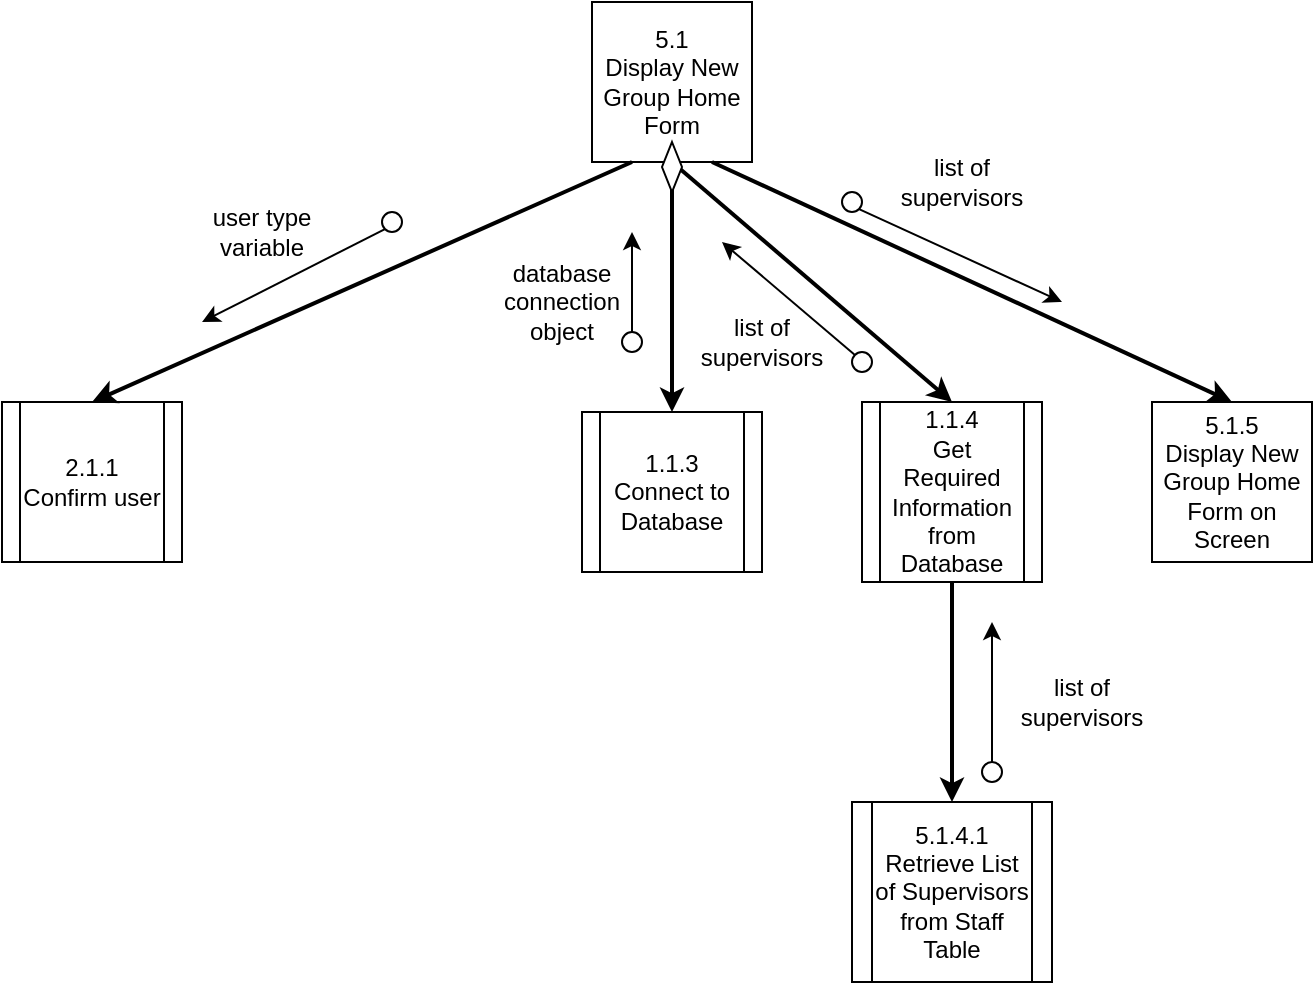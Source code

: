 <mxfile version="12.7.0" type="github" pages="2">
  <diagram id="YM35j9Sx-z5eTo1XQplQ" name="5.1: Display New Group Home Form">
    <mxGraphModel dx="1038" dy="580" grid="1" gridSize="10" guides="1" tooltips="1" connect="1" arrows="1" fold="1" page="1" pageScale="1" pageWidth="850" pageHeight="1100" math="0" shadow="0">
      <root>
        <mxCell id="0"/>
        <mxCell id="1" parent="0"/>
        <mxCell id="jgVqWBmitHmfs1xv6YiN-1" value="5.1&lt;br&gt;Display New Group Home Form" style="whiteSpace=wrap;html=1;aspect=fixed;" parent="1" vertex="1">
          <mxGeometry x="395" y="40" width="80" height="80" as="geometry"/>
        </mxCell>
        <mxCell id="jgVqWBmitHmfs1xv6YiN-3" value="5.1.5&lt;br&gt;Display New Group Home Form on Screen" style="whiteSpace=wrap;html=1;aspect=fixed;" parent="1" vertex="1">
          <mxGeometry x="675" y="240" width="80" height="80" as="geometry"/>
        </mxCell>
        <mxCell id="jgVqWBmitHmfs1xv6YiN-5" value="" style="endArrow=classic;html=1;exitX=0.75;exitY=1;exitDx=0;exitDy=0;strokeWidth=2;entryX=0.5;entryY=0;entryDx=0;entryDy=0;" parent="1" source="jgVqWBmitHmfs1xv6YiN-1" target="jgVqWBmitHmfs1xv6YiN-3" edge="1">
          <mxGeometry width="50" height="50" relative="1" as="geometry">
            <mxPoint x="535" y="210" as="sourcePoint"/>
            <mxPoint x="560" y="240" as="targetPoint"/>
          </mxGeometry>
        </mxCell>
        <mxCell id="jgVqWBmitHmfs1xv6YiN-18" value="" style="endArrow=classic;html=1;strokeWidth=2;entryX=0.5;entryY=0;entryDx=0;entryDy=0;exitX=0.5;exitY=1;exitDx=0;exitDy=0;" parent="1" source="jgVqWBmitHmfs1xv6YiN-1" target="jgVqWBmitHmfs1xv6YiN-21" edge="1">
          <mxGeometry width="50" height="50" relative="1" as="geometry">
            <mxPoint x="455" y="120" as="sourcePoint"/>
            <mxPoint x="495" y="240" as="targetPoint"/>
          </mxGeometry>
        </mxCell>
        <mxCell id="jgVqWBmitHmfs1xv6YiN-19" value="5.1.4.1&lt;br&gt;Retrieve List of Supervisors from Staff Table" style="shape=process;whiteSpace=wrap;html=1;backgroundOutline=1;" parent="1" vertex="1">
          <mxGeometry x="525" y="440" width="100" height="90" as="geometry"/>
        </mxCell>
        <mxCell id="jgVqWBmitHmfs1xv6YiN-20" value="" style="endArrow=classic;html=1;strokeWidth=2;entryX=0.5;entryY=0;entryDx=0;entryDy=0;exitX=0.5;exitY=1;exitDx=0;exitDy=0;" parent="1" source="jgVqWBmitHmfs1xv6YiN-21" target="jgVqWBmitHmfs1xv6YiN-19" edge="1">
          <mxGeometry width="50" height="50" relative="1" as="geometry">
            <mxPoint x="600" y="320" as="sourcePoint"/>
            <mxPoint x="705" y="412.5" as="targetPoint"/>
          </mxGeometry>
        </mxCell>
        <mxCell id="jgVqWBmitHmfs1xv6YiN-21" value="1.1.4&lt;br&gt;Get Required Information from Database" style="shape=process;whiteSpace=wrap;html=1;backgroundOutline=1;" parent="1" vertex="1">
          <mxGeometry x="530" y="240" width="90" height="90" as="geometry"/>
        </mxCell>
        <mxCell id="jgVqWBmitHmfs1xv6YiN-24" value="1.1.3&lt;br&gt;Connect to Database" style="shape=process;whiteSpace=wrap;html=1;backgroundOutline=1;" parent="1" vertex="1">
          <mxGeometry x="390" y="245" width="90" height="80" as="geometry"/>
        </mxCell>
        <mxCell id="jgVqWBmitHmfs1xv6YiN-25" value="" style="endArrow=classic;html=1;strokeWidth=2;entryX=0.5;entryY=0;entryDx=0;entryDy=0;exitX=0.5;exitY=1;exitDx=0;exitDy=0;" parent="1" source="jgVqWBmitHmfs1xv6YiN-1" target="jgVqWBmitHmfs1xv6YiN-24" edge="1">
          <mxGeometry width="50" height="50" relative="1" as="geometry">
            <mxPoint x="352.5" y="120" as="sourcePoint"/>
            <mxPoint x="517.5" y="240" as="targetPoint"/>
          </mxGeometry>
        </mxCell>
        <mxCell id="QatU9dZBt7yUwgeGYYSh-1" value="2.1.1&lt;br&gt;Confirm user" style="shape=process;whiteSpace=wrap;html=1;backgroundOutline=1;" parent="1" vertex="1">
          <mxGeometry x="100" y="240" width="90" height="80" as="geometry"/>
        </mxCell>
        <mxCell id="QatU9dZBt7yUwgeGYYSh-2" value="" style="endArrow=classic;html=1;strokeWidth=2;entryX=0.5;entryY=0;entryDx=0;entryDy=0;exitX=0.25;exitY=1;exitDx=0;exitDy=0;" parent="1" source="jgVqWBmitHmfs1xv6YiN-1" target="QatU9dZBt7yUwgeGYYSh-1" edge="1">
          <mxGeometry width="50" height="50" relative="1" as="geometry">
            <mxPoint x="370" y="130" as="sourcePoint"/>
            <mxPoint x="525" y="680" as="targetPoint"/>
          </mxGeometry>
        </mxCell>
        <mxCell id="QatU9dZBt7yUwgeGYYSh-3" value="" style="endArrow=classic;html=1;exitX=0;exitY=1;exitDx=0;exitDy=0;" parent="1" source="QatU9dZBt7yUwgeGYYSh-4" edge="1">
          <mxGeometry width="50" height="50" relative="1" as="geometry">
            <mxPoint x="155" y="380" as="sourcePoint"/>
            <mxPoint x="200" y="200" as="targetPoint"/>
          </mxGeometry>
        </mxCell>
        <mxCell id="QatU9dZBt7yUwgeGYYSh-4" value="" style="ellipse;whiteSpace=wrap;html=1;aspect=fixed;fillColor=#FFFFFF;" parent="1" vertex="1">
          <mxGeometry x="290" y="145" width="10" height="10" as="geometry"/>
        </mxCell>
        <mxCell id="QatU9dZBt7yUwgeGYYSh-7" value="user type variable" style="text;html=1;strokeColor=none;fillColor=none;align=center;verticalAlign=middle;whiteSpace=wrap;rounded=0;" parent="1" vertex="1">
          <mxGeometry x="200" y="145" width="60" height="20" as="geometry"/>
        </mxCell>
        <mxCell id="QatU9dZBt7yUwgeGYYSh-8" value="" style="rhombus;whiteSpace=wrap;html=1;strokeColor=#000000;fillColor=#FFFFFF;" parent="1" vertex="1">
          <mxGeometry x="430" y="110" width="10" height="25" as="geometry"/>
        </mxCell>
        <mxCell id="QatU9dZBt7yUwgeGYYSh-9" value="" style="endArrow=classic;html=1;exitX=0.5;exitY=0;exitDx=0;exitDy=0;" parent="1" source="QatU9dZBt7yUwgeGYYSh-10" edge="1">
          <mxGeometry width="50" height="50" relative="1" as="geometry">
            <mxPoint x="420" y="185" as="sourcePoint"/>
            <mxPoint x="415" y="155" as="targetPoint"/>
            <Array as="points"/>
          </mxGeometry>
        </mxCell>
        <mxCell id="QatU9dZBt7yUwgeGYYSh-10" value="" style="ellipse;whiteSpace=wrap;html=1;aspect=fixed;fillColor=#FFFFFF;" parent="1" vertex="1">
          <mxGeometry x="410" y="205" width="10" height="10" as="geometry"/>
        </mxCell>
        <mxCell id="QatU9dZBt7yUwgeGYYSh-11" value="database connection object" style="text;html=1;strokeColor=none;fillColor=none;align=center;verticalAlign=middle;whiteSpace=wrap;rounded=0;" parent="1" vertex="1">
          <mxGeometry x="350" y="180" width="60" height="20" as="geometry"/>
        </mxCell>
        <mxCell id="QatU9dZBt7yUwgeGYYSh-15" value="" style="endArrow=classic;html=1;exitX=0.5;exitY=0;exitDx=0;exitDy=0;" parent="1" source="QatU9dZBt7yUwgeGYYSh-16" edge="1">
          <mxGeometry width="50" height="50" relative="1" as="geometry">
            <mxPoint x="590" y="400" as="sourcePoint"/>
            <mxPoint x="595" y="350" as="targetPoint"/>
            <Array as="points"/>
          </mxGeometry>
        </mxCell>
        <mxCell id="QatU9dZBt7yUwgeGYYSh-16" value="" style="ellipse;whiteSpace=wrap;html=1;aspect=fixed;fillColor=#FFFFFF;" parent="1" vertex="1">
          <mxGeometry x="590" y="420" width="10" height="10" as="geometry"/>
        </mxCell>
        <mxCell id="QatU9dZBt7yUwgeGYYSh-19" value="list of supervisors" style="text;html=1;strokeColor=none;fillColor=none;align=center;verticalAlign=middle;whiteSpace=wrap;rounded=0;" parent="1" vertex="1">
          <mxGeometry x="610" y="380" width="60" height="20" as="geometry"/>
        </mxCell>
        <mxCell id="QatU9dZBt7yUwgeGYYSh-20" value="" style="endArrow=classic;html=1;exitX=0;exitY=0;exitDx=0;exitDy=0;" parent="1" source="QatU9dZBt7yUwgeGYYSh-21" edge="1">
          <mxGeometry width="50" height="50" relative="1" as="geometry">
            <mxPoint x="600" y="410" as="sourcePoint"/>
            <mxPoint x="460" y="160" as="targetPoint"/>
            <Array as="points"/>
          </mxGeometry>
        </mxCell>
        <mxCell id="QatU9dZBt7yUwgeGYYSh-21" value="" style="ellipse;whiteSpace=wrap;html=1;aspect=fixed;fillColor=#FFFFFF;" parent="1" vertex="1">
          <mxGeometry x="525" y="215" width="10" height="10" as="geometry"/>
        </mxCell>
        <mxCell id="QatU9dZBt7yUwgeGYYSh-22" value="list of supervisors" style="text;html=1;strokeColor=none;fillColor=none;align=center;verticalAlign=middle;whiteSpace=wrap;rounded=0;" parent="1" vertex="1">
          <mxGeometry x="450" y="200" width="60" height="20" as="geometry"/>
        </mxCell>
        <mxCell id="QatU9dZBt7yUwgeGYYSh-25" value="" style="endArrow=classic;html=1;exitX=1;exitY=1;exitDx=0;exitDy=0;" parent="1" source="QatU9dZBt7yUwgeGYYSh-26" edge="1">
          <mxGeometry width="50" height="50" relative="1" as="geometry">
            <mxPoint x="625" y="115" as="sourcePoint"/>
            <mxPoint x="630" y="190" as="targetPoint"/>
            <Array as="points"/>
          </mxGeometry>
        </mxCell>
        <mxCell id="QatU9dZBt7yUwgeGYYSh-26" value="" style="ellipse;whiteSpace=wrap;html=1;aspect=fixed;fillColor=#FFFFFF;" parent="1" vertex="1">
          <mxGeometry x="520" y="135" width="10" height="10" as="geometry"/>
        </mxCell>
        <mxCell id="QatU9dZBt7yUwgeGYYSh-27" value="list of supervisors" style="text;html=1;strokeColor=none;fillColor=none;align=center;verticalAlign=middle;whiteSpace=wrap;rounded=0;" parent="1" vertex="1">
          <mxGeometry x="550" y="120" width="60" height="20" as="geometry"/>
        </mxCell>
      </root>
    </mxGraphModel>
  </diagram>
  <diagram id="wrn4EuMnWqhn6-JjEHsF" name="5.2: Add GH Info to GH Table">
    <mxGraphModel dx="1038" dy="580" grid="1" gridSize="10" guides="1" tooltips="1" connect="1" arrows="1" fold="1" page="1" pageScale="1" pageWidth="850" pageHeight="1100" math="0" shadow="0">
      <root>
        <mxCell id="AA5VKMLSnAY4iOPwGdW7-0"/>
        <mxCell id="AA5VKMLSnAY4iOPwGdW7-1" parent="AA5VKMLSnAY4iOPwGdW7-0"/>
        <mxCell id="Tn5jLS5-ciOHaMqgCwaN-0" value="5.2&lt;br&gt;Add Group Home Info Into Group Home Table" style="whiteSpace=wrap;html=1;aspect=fixed;" parent="AA5VKMLSnAY4iOPwGdW7-1" vertex="1">
          <mxGeometry x="420" y="70" width="80" height="80" as="geometry"/>
        </mxCell>
        <mxCell id="Tn5jLS5-ciOHaMqgCwaN-1" value="" style="endArrow=classic;html=1;exitX=0.25;exitY=1;exitDx=0;exitDy=0;entryX=0.5;entryY=0;entryDx=0;entryDy=0;strokeWidth=2;" parent="AA5VKMLSnAY4iOPwGdW7-1" source="Tn5jLS5-ciOHaMqgCwaN-0" target="Tn5jLS5-ciOHaMqgCwaN-2" edge="1">
          <mxGeometry width="50" height="50" relative="1" as="geometry">
            <mxPoint x="310" y="190" as="sourcePoint"/>
            <mxPoint x="160" y="270" as="targetPoint"/>
          </mxGeometry>
        </mxCell>
        <mxCell id="Tn5jLS5-ciOHaMqgCwaN-2" value="&lt;span style=&quot;white-space: normal&quot;&gt;5.2.1&lt;br&gt;&lt;/span&gt;Retrieve Submitted Form Data" style="shape=process;whiteSpace=wrap;html=1;backgroundOutline=1;" parent="AA5VKMLSnAY4iOPwGdW7-1" vertex="1">
          <mxGeometry x="190" y="360" width="90" height="80" as="geometry"/>
        </mxCell>
        <mxCell id="Tn5jLS5-ciOHaMqgCwaN-3" value="&lt;span style=&quot;white-space: normal&quot;&gt;5.2.2&lt;br&gt;&lt;/span&gt;Verify Submitted Form Data" style="shape=process;whiteSpace=wrap;html=1;backgroundOutline=1;" parent="AA5VKMLSnAY4iOPwGdW7-1" vertex="1">
          <mxGeometry x="415" y="360" width="90" height="80" as="geometry"/>
        </mxCell>
        <mxCell id="Tn5jLS5-ciOHaMqgCwaN-4" value="" style="endArrow=classic;html=1;exitX=0.5;exitY=1;exitDx=0;exitDy=0;entryX=0.5;entryY=0;entryDx=0;entryDy=0;strokeWidth=2;" parent="AA5VKMLSnAY4iOPwGdW7-1" source="Tn5jLS5-ciOHaMqgCwaN-0" target="Tn5jLS5-ciOHaMqgCwaN-3" edge="1">
          <mxGeometry width="50" height="50" relative="1" as="geometry">
            <mxPoint x="467.5" y="170" as="sourcePoint"/>
            <mxPoint x="262.5" y="290" as="targetPoint"/>
          </mxGeometry>
        </mxCell>
        <mxCell id="Tn5jLS5-ciOHaMqgCwaN-5" value="" style="endArrow=classic;html=1;strokeWidth=2;entryX=0.5;entryY=0;entryDx=0;entryDy=0;exitX=0.75;exitY=1;exitDx=0;exitDy=0;" parent="AA5VKMLSnAY4iOPwGdW7-1" source="Tn5jLS5-ciOHaMqgCwaN-0" target="Tn5jLS5-ciOHaMqgCwaN-6" edge="1">
          <mxGeometry width="50" height="50" relative="1" as="geometry">
            <mxPoint x="480" y="130" as="sourcePoint"/>
            <mxPoint x="560" y="270" as="targetPoint"/>
          </mxGeometry>
        </mxCell>
        <mxCell id="Tn5jLS5-ciOHaMqgCwaN-6" value="5.2.3&lt;br&gt;Insert Submitted Form Data Into Group Home Table" style="whiteSpace=wrap;html=1;aspect=fixed;" parent="AA5VKMLSnAY4iOPwGdW7-1" vertex="1">
          <mxGeometry x="610" y="360" width="90" height="90" as="geometry"/>
        </mxCell>
        <mxCell id="Tn5jLS5-ciOHaMqgCwaN-7" value="" style="endArrow=classic;html=1;curved=1;" parent="AA5VKMLSnAY4iOPwGdW7-1" edge="1">
          <mxGeometry width="50" height="50" relative="1" as="geometry">
            <mxPoint x="455" y="150.0" as="sourcePoint"/>
            <mxPoint x="430" y="150" as="targetPoint"/>
            <Array as="points">
              <mxPoint x="490" y="160"/>
              <mxPoint x="470" y="180"/>
              <mxPoint x="410" y="180"/>
              <mxPoint x="400" y="160"/>
            </Array>
          </mxGeometry>
        </mxCell>
        <mxCell id="nRIvHleksmjxqW0yXvnA-0" value="form data" style="text;html=1;strokeColor=none;fillColor=none;align=center;verticalAlign=middle;whiteSpace=wrap;rounded=0;" parent="AA5VKMLSnAY4iOPwGdW7-1" vertex="1">
          <mxGeometry x="625" y="260" width="60" height="40" as="geometry"/>
        </mxCell>
        <mxCell id="nRIvHleksmjxqW0yXvnA-1" value="" style="endArrow=classic;html=1;exitX=1;exitY=1;exitDx=0;exitDy=0;" parent="AA5VKMLSnAY4iOPwGdW7-1" source="nRIvHleksmjxqW0yXvnA-2" edge="1">
          <mxGeometry width="50" height="50" relative="1" as="geometry">
            <mxPoint x="705" y="535" as="sourcePoint"/>
            <mxPoint x="650" y="330" as="targetPoint"/>
            <Array as="points"/>
          </mxGeometry>
        </mxCell>
        <mxCell id="nRIvHleksmjxqW0yXvnA-2" value="" style="ellipse;whiteSpace=wrap;html=1;aspect=fixed;fillColor=#FFFFFF;" parent="AA5VKMLSnAY4iOPwGdW7-1" vertex="1">
          <mxGeometry x="590" y="260" width="10" height="10" as="geometry"/>
        </mxCell>
        <mxCell id="nRIvHleksmjxqW0yXvnA-3" value="form data" style="text;html=1;strokeColor=none;fillColor=none;align=center;verticalAlign=middle;whiteSpace=wrap;rounded=0;" parent="AA5VKMLSnAY4iOPwGdW7-1" vertex="1">
          <mxGeometry x="310" y="310" width="60" height="20" as="geometry"/>
        </mxCell>
        <mxCell id="nRIvHleksmjxqW0yXvnA-4" value="" style="endArrow=classic;html=1;exitX=0.5;exitY=1;exitDx=0;exitDy=0;" parent="AA5VKMLSnAY4iOPwGdW7-1" source="nRIvHleksmjxqW0yXvnA-5" edge="1">
          <mxGeometry width="50" height="50" relative="1" as="geometry">
            <mxPoint x="210" y="530" as="sourcePoint"/>
            <mxPoint x="445" y="340" as="targetPoint"/>
            <Array as="points"/>
          </mxGeometry>
        </mxCell>
        <mxCell id="nRIvHleksmjxqW0yXvnA-5" value="" style="ellipse;whiteSpace=wrap;html=1;aspect=fixed;fillColor=#FFFFFF;" parent="AA5VKMLSnAY4iOPwGdW7-1" vertex="1">
          <mxGeometry x="440" y="270" width="10" height="10" as="geometry"/>
        </mxCell>
        <mxCell id="nRIvHleksmjxqW0yXvnA-6" value="" style="endArrow=classic;html=1;exitX=1;exitY=0;exitDx=0;exitDy=0;" parent="AA5VKMLSnAY4iOPwGdW7-1" source="nRIvHleksmjxqW0yXvnA-7" edge="1">
          <mxGeometry width="50" height="50" relative="1" as="geometry">
            <mxPoint x="190" y="180" as="sourcePoint"/>
            <mxPoint x="340" y="280" as="targetPoint"/>
            <Array as="points"/>
          </mxGeometry>
        </mxCell>
        <mxCell id="nRIvHleksmjxqW0yXvnA-7" value="" style="ellipse;whiteSpace=wrap;html=1;aspect=fixed;fillColor=#FFFFFF;" parent="AA5VKMLSnAY4iOPwGdW7-1" vertex="1">
          <mxGeometry x="280" y="330" width="10" height="10" as="geometry"/>
        </mxCell>
        <mxCell id="nRIvHleksmjxqW0yXvnA-8" value="" style="endArrow=classic;html=1;exitX=0.5;exitY=1;exitDx=0;exitDy=0;" parent="AA5VKMLSnAY4iOPwGdW7-1" source="nRIvHleksmjxqW0yXvnA-9" edge="1">
          <mxGeometry width="50" height="50" relative="1" as="geometry">
            <mxPoint x="220" y="540" as="sourcePoint"/>
            <mxPoint x="475" y="270" as="targetPoint"/>
            <Array as="points"/>
          </mxGeometry>
        </mxCell>
        <mxCell id="nRIvHleksmjxqW0yXvnA-9" value="" style="ellipse;whiteSpace=wrap;html=1;aspect=fixed;fillColor=#000000;" parent="AA5VKMLSnAY4iOPwGdW7-1" vertex="1">
          <mxGeometry x="470" y="330" width="10" height="10" as="geometry"/>
        </mxCell>
        <mxCell id="nRIvHleksmjxqW0yXvnA-10" value="form data" style="text;html=1;strokeColor=none;fillColor=none;align=center;verticalAlign=middle;whiteSpace=wrap;rounded=0;" parent="AA5VKMLSnAY4iOPwGdW7-1" vertex="1">
          <mxGeometry x="380" y="300" width="60" height="20" as="geometry"/>
        </mxCell>
        <mxCell id="nRIvHleksmjxqW0yXvnA-11" value="correct format" style="text;html=1;strokeColor=none;fillColor=none;align=center;verticalAlign=middle;whiteSpace=wrap;rounded=0;" parent="AA5VKMLSnAY4iOPwGdW7-1" vertex="1">
          <mxGeometry x="490" y="300" width="60" height="20" as="geometry"/>
        </mxCell>
      </root>
    </mxGraphModel>
  </diagram>
</mxfile>

